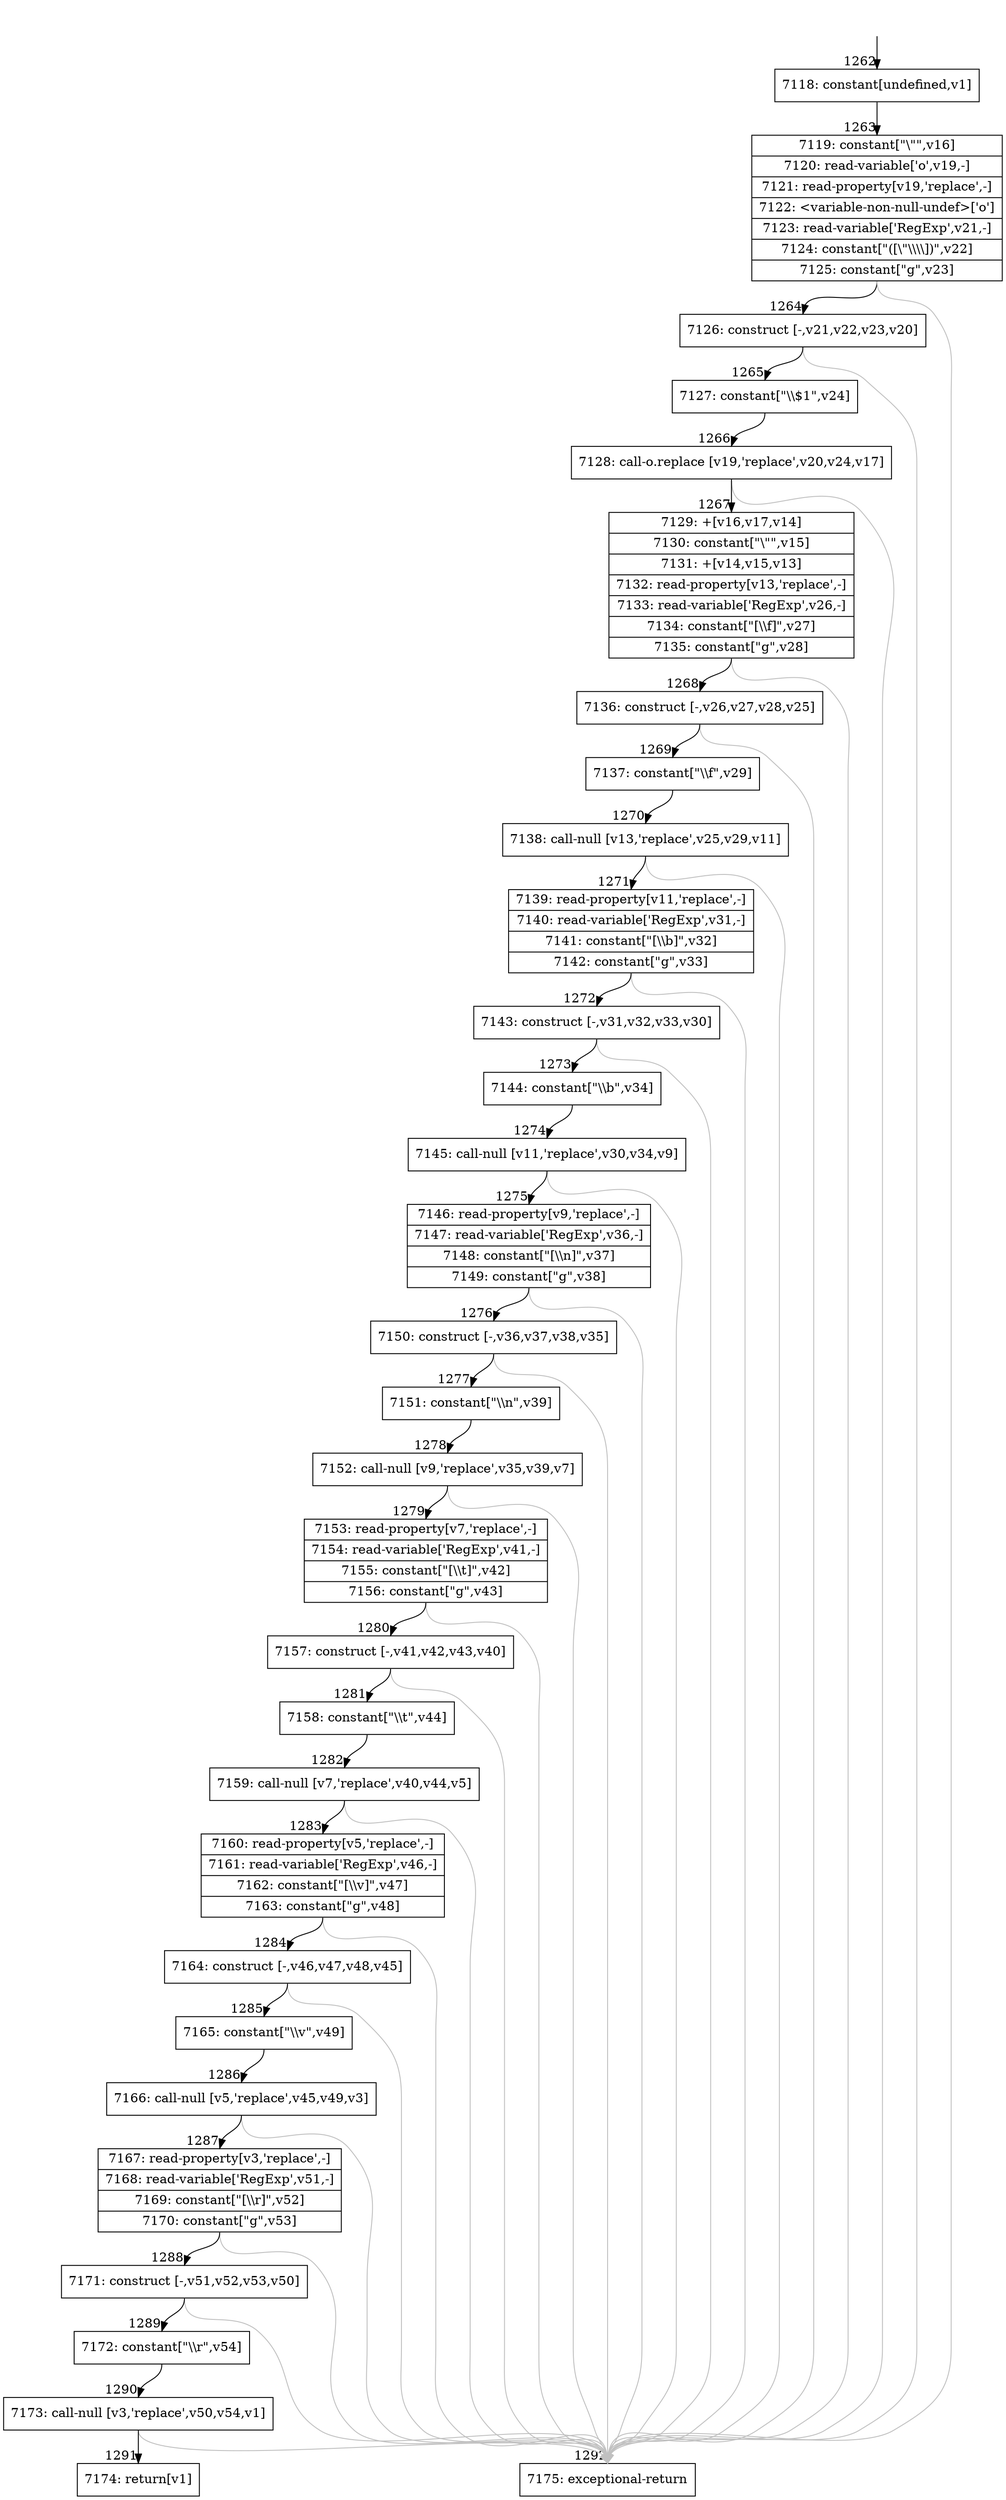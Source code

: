 digraph {
rankdir="TD"
BB_entry88[shape=none,label=""];
BB_entry88 -> BB1262 [tailport=s, headport=n, headlabel="    1262"]
BB1262 [shape=record label="{7118: constant[undefined,v1]}" ] 
BB1262 -> BB1263 [tailport=s, headport=n, headlabel="      1263"]
BB1263 [shape=record label="{7119: constant[\"\\\"\",v16]|7120: read-variable['o',v19,-]|7121: read-property[v19,'replace',-]|7122: \<variable-non-null-undef\>['o']|7123: read-variable['RegExp',v21,-]|7124: constant[\"([\\\"\\\\\\\\])\",v22]|7125: constant[\"g\",v23]}" ] 
BB1263 -> BB1264 [tailport=s, headport=n, headlabel="      1264"]
BB1263 -> BB1292 [tailport=s, headport=n, color=gray, headlabel="      1292"]
BB1264 [shape=record label="{7126: construct [-,v21,v22,v23,v20]}" ] 
BB1264 -> BB1265 [tailport=s, headport=n, headlabel="      1265"]
BB1264 -> BB1292 [tailport=s, headport=n, color=gray]
BB1265 [shape=record label="{7127: constant[\"\\\\$1\",v24]}" ] 
BB1265 -> BB1266 [tailport=s, headport=n, headlabel="      1266"]
BB1266 [shape=record label="{7128: call-o.replace [v19,'replace',v20,v24,v17]}" ] 
BB1266 -> BB1267 [tailport=s, headport=n, headlabel="      1267"]
BB1266 -> BB1292 [tailport=s, headport=n, color=gray]
BB1267 [shape=record label="{7129: +[v16,v17,v14]|7130: constant[\"\\\"\",v15]|7131: +[v14,v15,v13]|7132: read-property[v13,'replace',-]|7133: read-variable['RegExp',v26,-]|7134: constant[\"[\\\\f]\",v27]|7135: constant[\"g\",v28]}" ] 
BB1267 -> BB1268 [tailport=s, headport=n, headlabel="      1268"]
BB1267 -> BB1292 [tailport=s, headport=n, color=gray]
BB1268 [shape=record label="{7136: construct [-,v26,v27,v28,v25]}" ] 
BB1268 -> BB1269 [tailport=s, headport=n, headlabel="      1269"]
BB1268 -> BB1292 [tailport=s, headport=n, color=gray]
BB1269 [shape=record label="{7137: constant[\"\\\\f\",v29]}" ] 
BB1269 -> BB1270 [tailport=s, headport=n, headlabel="      1270"]
BB1270 [shape=record label="{7138: call-null [v13,'replace',v25,v29,v11]}" ] 
BB1270 -> BB1271 [tailport=s, headport=n, headlabel="      1271"]
BB1270 -> BB1292 [tailport=s, headport=n, color=gray]
BB1271 [shape=record label="{7139: read-property[v11,'replace',-]|7140: read-variable['RegExp',v31,-]|7141: constant[\"[\\\\b]\",v32]|7142: constant[\"g\",v33]}" ] 
BB1271 -> BB1272 [tailport=s, headport=n, headlabel="      1272"]
BB1271 -> BB1292 [tailport=s, headport=n, color=gray]
BB1272 [shape=record label="{7143: construct [-,v31,v32,v33,v30]}" ] 
BB1272 -> BB1273 [tailport=s, headport=n, headlabel="      1273"]
BB1272 -> BB1292 [tailport=s, headport=n, color=gray]
BB1273 [shape=record label="{7144: constant[\"\\\\b\",v34]}" ] 
BB1273 -> BB1274 [tailport=s, headport=n, headlabel="      1274"]
BB1274 [shape=record label="{7145: call-null [v11,'replace',v30,v34,v9]}" ] 
BB1274 -> BB1275 [tailport=s, headport=n, headlabel="      1275"]
BB1274 -> BB1292 [tailport=s, headport=n, color=gray]
BB1275 [shape=record label="{7146: read-property[v9,'replace',-]|7147: read-variable['RegExp',v36,-]|7148: constant[\"[\\\\n]\",v37]|7149: constant[\"g\",v38]}" ] 
BB1275 -> BB1276 [tailport=s, headport=n, headlabel="      1276"]
BB1275 -> BB1292 [tailport=s, headport=n, color=gray]
BB1276 [shape=record label="{7150: construct [-,v36,v37,v38,v35]}" ] 
BB1276 -> BB1277 [tailport=s, headport=n, headlabel="      1277"]
BB1276 -> BB1292 [tailport=s, headport=n, color=gray]
BB1277 [shape=record label="{7151: constant[\"\\\\n\",v39]}" ] 
BB1277 -> BB1278 [tailport=s, headport=n, headlabel="      1278"]
BB1278 [shape=record label="{7152: call-null [v9,'replace',v35,v39,v7]}" ] 
BB1278 -> BB1279 [tailport=s, headport=n, headlabel="      1279"]
BB1278 -> BB1292 [tailport=s, headport=n, color=gray]
BB1279 [shape=record label="{7153: read-property[v7,'replace',-]|7154: read-variable['RegExp',v41,-]|7155: constant[\"[\\\\t]\",v42]|7156: constant[\"g\",v43]}" ] 
BB1279 -> BB1280 [tailport=s, headport=n, headlabel="      1280"]
BB1279 -> BB1292 [tailport=s, headport=n, color=gray]
BB1280 [shape=record label="{7157: construct [-,v41,v42,v43,v40]}" ] 
BB1280 -> BB1281 [tailport=s, headport=n, headlabel="      1281"]
BB1280 -> BB1292 [tailport=s, headport=n, color=gray]
BB1281 [shape=record label="{7158: constant[\"\\\\t\",v44]}" ] 
BB1281 -> BB1282 [tailport=s, headport=n, headlabel="      1282"]
BB1282 [shape=record label="{7159: call-null [v7,'replace',v40,v44,v5]}" ] 
BB1282 -> BB1283 [tailport=s, headport=n, headlabel="      1283"]
BB1282 -> BB1292 [tailport=s, headport=n, color=gray]
BB1283 [shape=record label="{7160: read-property[v5,'replace',-]|7161: read-variable['RegExp',v46,-]|7162: constant[\"[\\\\v]\",v47]|7163: constant[\"g\",v48]}" ] 
BB1283 -> BB1284 [tailport=s, headport=n, headlabel="      1284"]
BB1283 -> BB1292 [tailport=s, headport=n, color=gray]
BB1284 [shape=record label="{7164: construct [-,v46,v47,v48,v45]}" ] 
BB1284 -> BB1285 [tailport=s, headport=n, headlabel="      1285"]
BB1284 -> BB1292 [tailport=s, headport=n, color=gray]
BB1285 [shape=record label="{7165: constant[\"\\\\v\",v49]}" ] 
BB1285 -> BB1286 [tailport=s, headport=n, headlabel="      1286"]
BB1286 [shape=record label="{7166: call-null [v5,'replace',v45,v49,v3]}" ] 
BB1286 -> BB1287 [tailport=s, headport=n, headlabel="      1287"]
BB1286 -> BB1292 [tailport=s, headport=n, color=gray]
BB1287 [shape=record label="{7167: read-property[v3,'replace',-]|7168: read-variable['RegExp',v51,-]|7169: constant[\"[\\\\r]\",v52]|7170: constant[\"g\",v53]}" ] 
BB1287 -> BB1288 [tailport=s, headport=n, headlabel="      1288"]
BB1287 -> BB1292 [tailport=s, headport=n, color=gray]
BB1288 [shape=record label="{7171: construct [-,v51,v52,v53,v50]}" ] 
BB1288 -> BB1289 [tailport=s, headport=n, headlabel="      1289"]
BB1288 -> BB1292 [tailport=s, headport=n, color=gray]
BB1289 [shape=record label="{7172: constant[\"\\\\r\",v54]}" ] 
BB1289 -> BB1290 [tailport=s, headport=n, headlabel="      1290"]
BB1290 [shape=record label="{7173: call-null [v3,'replace',v50,v54,v1]}" ] 
BB1290 -> BB1291 [tailport=s, headport=n, headlabel="      1291"]
BB1290 -> BB1292 [tailport=s, headport=n, color=gray]
BB1291 [shape=record label="{7174: return[v1]}" ] 
BB1292 [shape=record label="{7175: exceptional-return}" ] 
//#$~ 654
}
